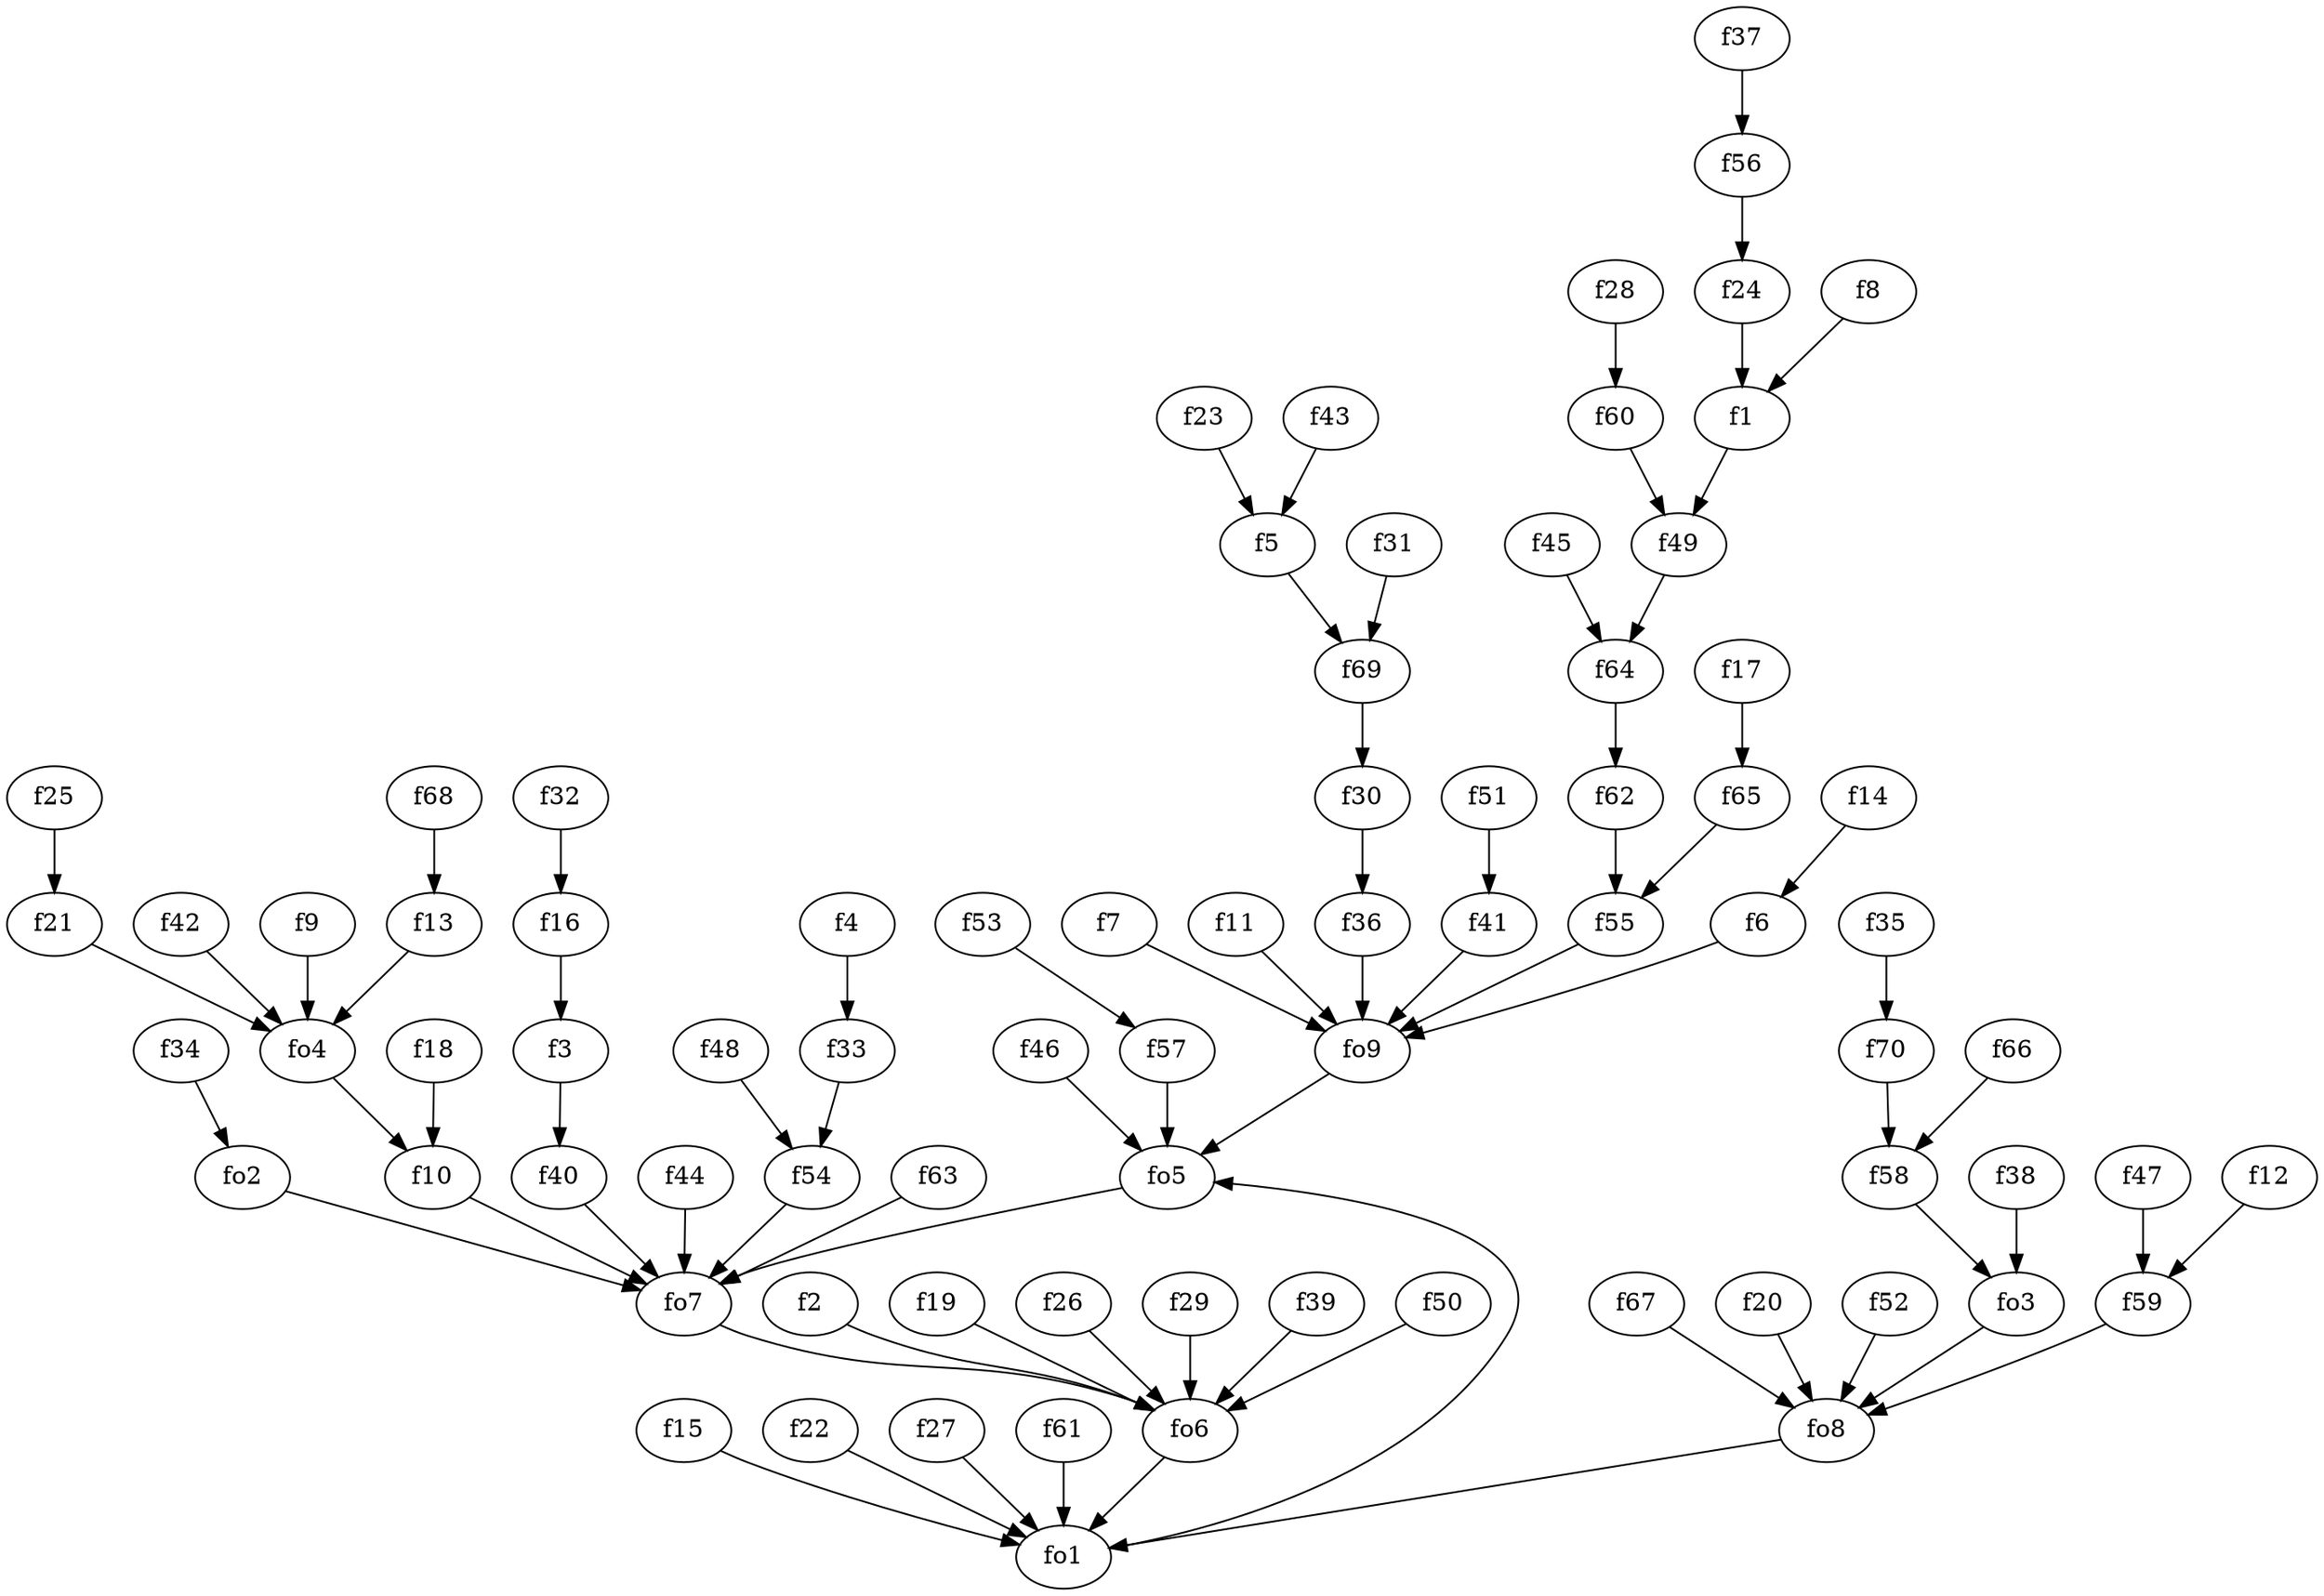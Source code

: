 strict digraph  {
f1;
f2;
f3;
f4;
f5;
f6;
f7;
f8;
f9;
f10;
f11;
f12;
f13;
f14;
f15;
f16;
f17;
f18;
f19;
f20;
f21;
f22;
f23;
f24;
f25;
f26;
f27;
f28;
f29;
f30;
f31;
f32;
f33;
f34;
f35;
f36;
f37;
f38;
f39;
f40;
f41;
f42;
f43;
f44;
f45;
f46;
f47;
f48;
f49;
f50;
f51;
f52;
f53;
f54;
f55;
f56;
f57;
f58;
f59;
f60;
f61;
f62;
f63;
f64;
f65;
f66;
f67;
f68;
f69;
f70;
fo1;
fo2;
fo3;
fo4;
fo5;
fo6;
fo7;
fo8;
fo9;
f1 -> f49  [weight=2];
f2 -> fo6  [weight=2];
f3 -> f40  [weight=2];
f4 -> f33  [weight=2];
f5 -> f69  [weight=2];
f6 -> fo9  [weight=2];
f7 -> fo9  [weight=2];
f8 -> f1  [weight=2];
f9 -> fo4  [weight=2];
f10 -> fo7  [weight=2];
f11 -> fo9  [weight=2];
f12 -> f59  [weight=2];
f13 -> fo4  [weight=2];
f14 -> f6  [weight=2];
f15 -> fo1  [weight=2];
f16 -> f3  [weight=2];
f17 -> f65  [weight=2];
f18 -> f10  [weight=2];
f19 -> fo6  [weight=2];
f20 -> fo8  [weight=2];
f21 -> fo4  [weight=2];
f22 -> fo1  [weight=2];
f23 -> f5  [weight=2];
f24 -> f1  [weight=2];
f25 -> f21  [weight=2];
f26 -> fo6  [weight=2];
f27 -> fo1  [weight=2];
f28 -> f60  [weight=2];
f29 -> fo6  [weight=2];
f30 -> f36  [weight=2];
f31 -> f69  [weight=2];
f32 -> f16  [weight=2];
f33 -> f54  [weight=2];
f34 -> fo2  [weight=2];
f35 -> f70  [weight=2];
f36 -> fo9  [weight=2];
f37 -> f56  [weight=2];
f38 -> fo3  [weight=2];
f39 -> fo6  [weight=2];
f40 -> fo7  [weight=2];
f41 -> fo9  [weight=2];
f42 -> fo4  [weight=2];
f43 -> f5  [weight=2];
f44 -> fo7  [weight=2];
f45 -> f64  [weight=2];
f46 -> fo5  [weight=2];
f47 -> f59  [weight=2];
f48 -> f54  [weight=2];
f49 -> f64  [weight=2];
f50 -> fo6  [weight=2];
f51 -> f41  [weight=2];
f52 -> fo8  [weight=2];
f53 -> f57  [weight=2];
f54 -> fo7  [weight=2];
f55 -> fo9  [weight=2];
f56 -> f24  [weight=2];
f57 -> fo5  [weight=2];
f58 -> fo3  [weight=2];
f59 -> fo8  [weight=2];
f60 -> f49  [weight=2];
f61 -> fo1  [weight=2];
f62 -> f55  [weight=2];
f63 -> fo7  [weight=2];
f64 -> f62  [weight=2];
f65 -> f55  [weight=2];
f66 -> f58  [weight=2];
f67 -> fo8  [weight=2];
f68 -> f13  [weight=2];
f69 -> f30  [weight=2];
f70 -> f58  [weight=2];
fo1 -> fo5  [weight=2];
fo2 -> fo7  [weight=2];
fo3 -> fo8  [weight=2];
fo4 -> f10  [weight=2];
fo5 -> fo7  [weight=2];
fo6 -> fo1  [weight=2];
fo7 -> fo6  [weight=2];
fo8 -> fo1  [weight=2];
fo9 -> fo5  [weight=2];
}
